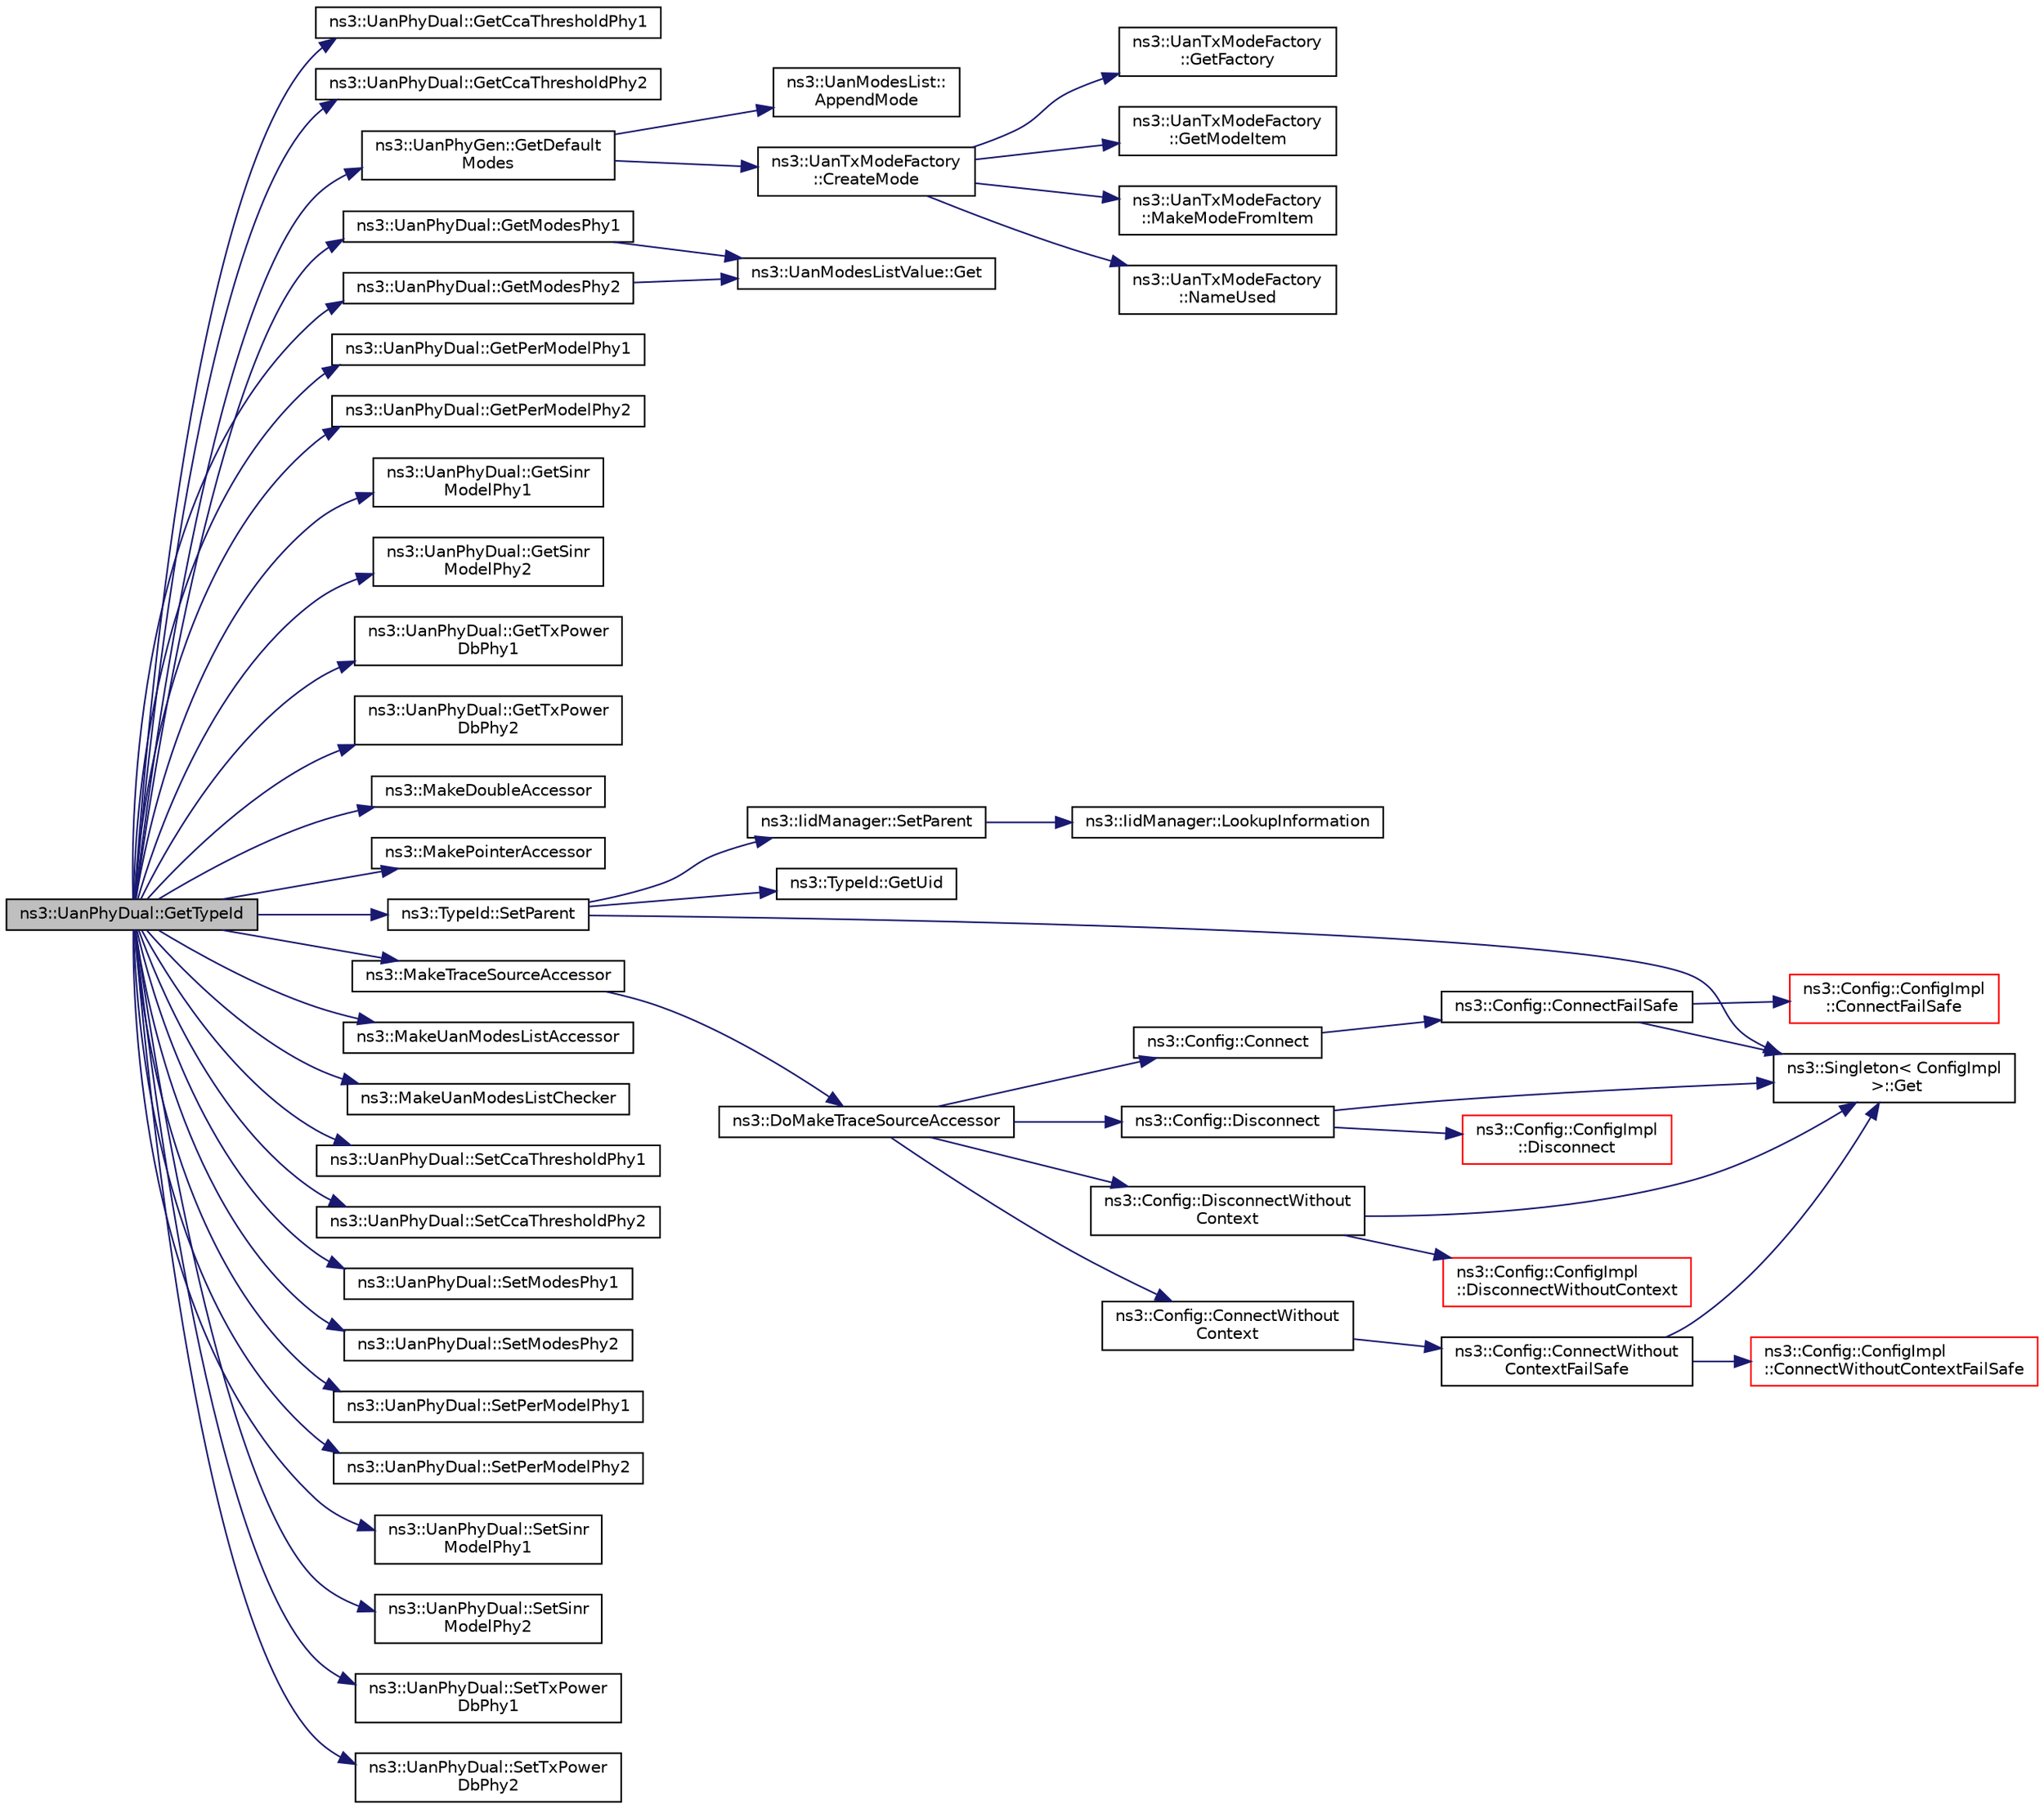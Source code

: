digraph "ns3::UanPhyDual::GetTypeId"
{
 // LATEX_PDF_SIZE
  edge [fontname="Helvetica",fontsize="10",labelfontname="Helvetica",labelfontsize="10"];
  node [fontname="Helvetica",fontsize="10",shape=record];
  rankdir="LR";
  Node1 [label="ns3::UanPhyDual::GetTypeId",height=0.2,width=0.4,color="black", fillcolor="grey75", style="filled", fontcolor="black",tooltip="Register this type."];
  Node1 -> Node2 [color="midnightblue",fontsize="10",style="solid",fontname="Helvetica"];
  Node2 [label="ns3::UanPhyDual::GetCcaThresholdPhy1",height=0.2,width=0.4,color="black", fillcolor="white", style="filled",URL="$classns3_1_1_uan_phy_dual.html#a610de0ecc944a1029f8b415112da561f",tooltip="Get the CCA threshold signal strength required to detect channel busy."];
  Node1 -> Node3 [color="midnightblue",fontsize="10",style="solid",fontname="Helvetica"];
  Node3 [label="ns3::UanPhyDual::GetCcaThresholdPhy2",height=0.2,width=0.4,color="black", fillcolor="white", style="filled",URL="$classns3_1_1_uan_phy_dual.html#a5d034e32c50b1708359612be2abb3be9",tooltip="Get the CCA threshold signal strength required to detect channel busy."];
  Node1 -> Node4 [color="midnightblue",fontsize="10",style="solid",fontname="Helvetica"];
  Node4 [label="ns3::UanPhyGen::GetDefault\lModes",height=0.2,width=0.4,color="black", fillcolor="white", style="filled",URL="$classns3_1_1_uan_phy_gen.html#a6b3ea9cb37436baa774cd2c9e9852376",tooltip="Get the default transmission modes."];
  Node4 -> Node5 [color="midnightblue",fontsize="10",style="solid",fontname="Helvetica"];
  Node5 [label="ns3::UanModesList::\lAppendMode",height=0.2,width=0.4,color="black", fillcolor="white", style="filled",URL="$classns3_1_1_uan_modes_list.html#ae47998ab8ad053aecd5f2849043ec403",tooltip="Add mode to this list."];
  Node4 -> Node6 [color="midnightblue",fontsize="10",style="solid",fontname="Helvetica"];
  Node6 [label="ns3::UanTxModeFactory\l::CreateMode",height=0.2,width=0.4,color="black", fillcolor="white", style="filled",URL="$classns3_1_1_uan_tx_mode_factory.html#a1dcaa49f3b408241596e49f860becfa2",tooltip=" "];
  Node6 -> Node7 [color="midnightblue",fontsize="10",style="solid",fontname="Helvetica"];
  Node7 [label="ns3::UanTxModeFactory\l::GetFactory",height=0.2,width=0.4,color="black", fillcolor="white", style="filled",URL="$classns3_1_1_uan_tx_mode_factory.html#aaabdc7689817c8be0532933bbc4ed95a",tooltip="Construct and get the static global factory instance."];
  Node6 -> Node8 [color="midnightblue",fontsize="10",style="solid",fontname="Helvetica"];
  Node8 [label="ns3::UanTxModeFactory\l::GetModeItem",height=0.2,width=0.4,color="black", fillcolor="white", style="filled",URL="$classns3_1_1_uan_tx_mode_factory.html#afb272ecca21469db956cb5d1473472b6",tooltip="Get a mode by id."];
  Node6 -> Node9 [color="midnightblue",fontsize="10",style="solid",fontname="Helvetica"];
  Node9 [label="ns3::UanTxModeFactory\l::MakeModeFromItem",height=0.2,width=0.4,color="black", fillcolor="white", style="filled",URL="$classns3_1_1_uan_tx_mode_factory.html#a1ff3778acbea7c4d6e1f5e05f029eb5d",tooltip="Create a public UanTxMode from an internal UanTxModeItem."];
  Node6 -> Node10 [color="midnightblue",fontsize="10",style="solid",fontname="Helvetica"];
  Node10 [label="ns3::UanTxModeFactory\l::NameUsed",height=0.2,width=0.4,color="black", fillcolor="white", style="filled",URL="$classns3_1_1_uan_tx_mode_factory.html#aef5545d017936e97e4b317a478aae37d",tooltip="Check if the mode name already exists."];
  Node1 -> Node11 [color="midnightblue",fontsize="10",style="solid",fontname="Helvetica"];
  Node11 [label="ns3::UanPhyDual::GetModesPhy1",height=0.2,width=0.4,color="black", fillcolor="white", style="filled",URL="$classns3_1_1_uan_phy_dual.html#ab0df5adee67a01751b9fb6bcdc1dfb34",tooltip="Get the list of available modes."];
  Node11 -> Node12 [color="midnightblue",fontsize="10",style="solid",fontname="Helvetica"];
  Node12 [label="ns3::UanModesListValue::Get",height=0.2,width=0.4,color="black", fillcolor="white", style="filled",URL="$classns3_1_1_uan_modes_list_value.html#a0957d1c4b5766726551ab46f7ddb5b6c",tooltip=" "];
  Node1 -> Node13 [color="midnightblue",fontsize="10",style="solid",fontname="Helvetica"];
  Node13 [label="ns3::UanPhyDual::GetModesPhy2",height=0.2,width=0.4,color="black", fillcolor="white", style="filled",URL="$classns3_1_1_uan_phy_dual.html#a33646a2f76f1d4f3a9226c763038d2bb",tooltip="Get the list of available modes."];
  Node13 -> Node12 [color="midnightblue",fontsize="10",style="solid",fontname="Helvetica"];
  Node1 -> Node14 [color="midnightblue",fontsize="10",style="solid",fontname="Helvetica"];
  Node14 [label="ns3::UanPhyDual::GetPerModelPhy1",height=0.2,width=0.4,color="black", fillcolor="white", style="filled",URL="$classns3_1_1_uan_phy_dual.html#a6e5b8eb358a66adb3fd28cf5c0a9c2f4",tooltip="Get the error probability model."];
  Node1 -> Node15 [color="midnightblue",fontsize="10",style="solid",fontname="Helvetica"];
  Node15 [label="ns3::UanPhyDual::GetPerModelPhy2",height=0.2,width=0.4,color="black", fillcolor="white", style="filled",URL="$classns3_1_1_uan_phy_dual.html#a06c732fae9cc633397b39d5e4b19005e",tooltip="Get the error probability model."];
  Node1 -> Node16 [color="midnightblue",fontsize="10",style="solid",fontname="Helvetica"];
  Node16 [label="ns3::UanPhyDual::GetSinr\lModelPhy1",height=0.2,width=0.4,color="black", fillcolor="white", style="filled",URL="$classns3_1_1_uan_phy_dual.html#abf10cf859a558eedca5ea21e6736560c",tooltip="Get the SINR calculator."];
  Node1 -> Node17 [color="midnightblue",fontsize="10",style="solid",fontname="Helvetica"];
  Node17 [label="ns3::UanPhyDual::GetSinr\lModelPhy2",height=0.2,width=0.4,color="black", fillcolor="white", style="filled",URL="$classns3_1_1_uan_phy_dual.html#a4edb4bfb6c11191b5114410a4049273c",tooltip="Get the SINR calculator."];
  Node1 -> Node18 [color="midnightblue",fontsize="10",style="solid",fontname="Helvetica"];
  Node18 [label="ns3::UanPhyDual::GetTxPower\lDbPhy1",height=0.2,width=0.4,color="black", fillcolor="white", style="filled",URL="$classns3_1_1_uan_phy_dual.html#af107db0a147e4b0d358dad89186b6b46",tooltip="Get the current transmit power, in dB."];
  Node1 -> Node19 [color="midnightblue",fontsize="10",style="solid",fontname="Helvetica"];
  Node19 [label="ns3::UanPhyDual::GetTxPower\lDbPhy2",height=0.2,width=0.4,color="black", fillcolor="white", style="filled",URL="$classns3_1_1_uan_phy_dual.html#a6020abae7447e499090abb34525e9fc1",tooltip="Get the current transmit power, in dB."];
  Node1 -> Node20 [color="midnightblue",fontsize="10",style="solid",fontname="Helvetica"];
  Node20 [label="ns3::MakeDoubleAccessor",height=0.2,width=0.4,color="black", fillcolor="white", style="filled",URL="$group__attribute___double.html#gaef08ccdef7ff644dc39aa7b24a2f740f",tooltip="Create an AttributeAccessor for a class data member, or a lone class get functor or set method."];
  Node1 -> Node21 [color="midnightblue",fontsize="10",style="solid",fontname="Helvetica"];
  Node21 [label="ns3::MakePointerAccessor",height=0.2,width=0.4,color="black", fillcolor="white", style="filled",URL="$group__attribute___pointer.html#ga78da89439a8813ee28fb5311bcbb38ca",tooltip="Create an AttributeAccessor for a class data member, or a lone class get functor or set method."];
  Node1 -> Node22 [color="midnightblue",fontsize="10",style="solid",fontname="Helvetica"];
  Node22 [label="ns3::MakeTraceSourceAccessor",height=0.2,width=0.4,color="black", fillcolor="white", style="filled",URL="$group__tracing.html#gab21a770b9855af4e8f69f7531ea4a6b0",tooltip="Create a TraceSourceAccessor which will control access to the underlying trace source."];
  Node22 -> Node23 [color="midnightblue",fontsize="10",style="solid",fontname="Helvetica"];
  Node23 [label="ns3::DoMakeTraceSourceAccessor",height=0.2,width=0.4,color="black", fillcolor="white", style="filled",URL="$group__tracing.html#ga58e9c4db480094cef0bb8d87118146e5",tooltip="MakeTraceSourceAccessor() implementation."];
  Node23 -> Node24 [color="midnightblue",fontsize="10",style="solid",fontname="Helvetica"];
  Node24 [label="ns3::Config::Connect",height=0.2,width=0.4,color="black", fillcolor="white", style="filled",URL="$group__config.html#ga4014f151241cd0939b6cb64409605736",tooltip=" "];
  Node24 -> Node25 [color="midnightblue",fontsize="10",style="solid",fontname="Helvetica"];
  Node25 [label="ns3::Config::ConnectFailSafe",height=0.2,width=0.4,color="black", fillcolor="white", style="filled",URL="$namespacens3_1_1_config.html#aad60d6903a15881b81e982ad5312114a",tooltip="This function will attempt to find all trace sources which match the input path and will then connect..."];
  Node25 -> Node26 [color="midnightblue",fontsize="10",style="solid",fontname="Helvetica"];
  Node26 [label="ns3::Config::ConfigImpl\l::ConnectFailSafe",height=0.2,width=0.4,color="red", fillcolor="white", style="filled",URL="$classns3_1_1_config_1_1_config_impl.html#a5761c70117341e4ea296917bc095e6c0",tooltip="This function will attempt to find all trace sources which match the input path and will then connect..."];
  Node25 -> Node30 [color="midnightblue",fontsize="10",style="solid",fontname="Helvetica"];
  Node30 [label="ns3::Singleton\< ConfigImpl\l \>::Get",height=0.2,width=0.4,color="black", fillcolor="white", style="filled",URL="$classns3_1_1_singleton.html#a80a2cd3c25a27ea72add7a9f7a141ffa",tooltip="Get a pointer to the singleton instance."];
  Node23 -> Node31 [color="midnightblue",fontsize="10",style="solid",fontname="Helvetica"];
  Node31 [label="ns3::Config::ConnectWithout\lContext",height=0.2,width=0.4,color="black", fillcolor="white", style="filled",URL="$group__config.html#gaa2f896aa7021f95fffabc80b2ec22e08",tooltip=" "];
  Node31 -> Node32 [color="midnightblue",fontsize="10",style="solid",fontname="Helvetica"];
  Node32 [label="ns3::Config::ConnectWithout\lContextFailSafe",height=0.2,width=0.4,color="black", fillcolor="white", style="filled",URL="$namespacens3_1_1_config.html#afe7da9182a8f57ffe79c2bd0e434af50",tooltip="This function will attempt to find all trace sources which match the input path and will then connect..."];
  Node32 -> Node33 [color="midnightblue",fontsize="10",style="solid",fontname="Helvetica"];
  Node33 [label="ns3::Config::ConfigImpl\l::ConnectWithoutContextFailSafe",height=0.2,width=0.4,color="red", fillcolor="white", style="filled",URL="$classns3_1_1_config_1_1_config_impl.html#ad1c0e6cee4c741cec307733401016046",tooltip="This function will attempt to find all trace sources which match the input path and will then connect..."];
  Node32 -> Node30 [color="midnightblue",fontsize="10",style="solid",fontname="Helvetica"];
  Node23 -> Node40 [color="midnightblue",fontsize="10",style="solid",fontname="Helvetica"];
  Node40 [label="ns3::Config::Disconnect",height=0.2,width=0.4,color="black", fillcolor="white", style="filled",URL="$group__config.html#ga33e975bd2ed84e3353b2a3356d90fc1d",tooltip=" "];
  Node40 -> Node41 [color="midnightblue",fontsize="10",style="solid",fontname="Helvetica"];
  Node41 [label="ns3::Config::ConfigImpl\l::Disconnect",height=0.2,width=0.4,color="red", fillcolor="white", style="filled",URL="$classns3_1_1_config_1_1_config_impl.html#abd6c7a990f229c871f8ea486d7175ead",tooltip=" "];
  Node40 -> Node30 [color="midnightblue",fontsize="10",style="solid",fontname="Helvetica"];
  Node23 -> Node44 [color="midnightblue",fontsize="10",style="solid",fontname="Helvetica"];
  Node44 [label="ns3::Config::DisconnectWithout\lContext",height=0.2,width=0.4,color="black", fillcolor="white", style="filled",URL="$group__config.html#ga9979e293cae542020fada4824d0b3702",tooltip=" "];
  Node44 -> Node45 [color="midnightblue",fontsize="10",style="solid",fontname="Helvetica"];
  Node45 [label="ns3::Config::ConfigImpl\l::DisconnectWithoutContext",height=0.2,width=0.4,color="red", fillcolor="white", style="filled",URL="$classns3_1_1_config_1_1_config_impl.html#a025bd78733149bce2e9f41ddcf9afe36",tooltip=" "];
  Node44 -> Node30 [color="midnightblue",fontsize="10",style="solid",fontname="Helvetica"];
  Node1 -> Node48 [color="midnightblue",fontsize="10",style="solid",fontname="Helvetica"];
  Node48 [label="ns3::MakeUanModesListAccessor",height=0.2,width=0.4,color="black", fillcolor="white", style="filled",URL="$group__attribute___uan_modes_list.html#ga518f19470d4a8756540516b5990c8ba8",tooltip="Create an AttributeAccessor for a class data member, or a lone class get functor or set method."];
  Node1 -> Node49 [color="midnightblue",fontsize="10",style="solid",fontname="Helvetica"];
  Node49 [label="ns3::MakeUanModesListChecker",height=0.2,width=0.4,color="black", fillcolor="white", style="filled",URL="$group__attribute___uan_modes_list.html#ga21fff317d8dd22c70ca6830dfbcd6ee0",tooltip=" "];
  Node1 -> Node50 [color="midnightblue",fontsize="10",style="solid",fontname="Helvetica"];
  Node50 [label="ns3::UanPhyDual::SetCcaThresholdPhy1",height=0.2,width=0.4,color="black", fillcolor="white", style="filled",URL="$classns3_1_1_uan_phy_dual.html#ad2bd673788abd93eb7c3f45cea08f3cf",tooltip="Set the threshold for detecting channel busy."];
  Node1 -> Node51 [color="midnightblue",fontsize="10",style="solid",fontname="Helvetica"];
  Node51 [label="ns3::UanPhyDual::SetCcaThresholdPhy2",height=0.2,width=0.4,color="black", fillcolor="white", style="filled",URL="$classns3_1_1_uan_phy_dual.html#af2fecd3586f6a2579da091c2e811cb0e",tooltip="Set the threshold for detecting channel busy."];
  Node1 -> Node52 [color="midnightblue",fontsize="10",style="solid",fontname="Helvetica"];
  Node52 [label="ns3::UanPhyDual::SetModesPhy1",height=0.2,width=0.4,color="black", fillcolor="white", style="filled",URL="$classns3_1_1_uan_phy_dual.html#a86ff19d361148fa1cfd23d80d8e06fb6",tooltip="Set the available modes."];
  Node1 -> Node53 [color="midnightblue",fontsize="10",style="solid",fontname="Helvetica"];
  Node53 [label="ns3::UanPhyDual::SetModesPhy2",height=0.2,width=0.4,color="black", fillcolor="white", style="filled",URL="$classns3_1_1_uan_phy_dual.html#a411f74a7c5da6aa8603a914c25056148",tooltip="Set the available modes."];
  Node1 -> Node54 [color="midnightblue",fontsize="10",style="solid",fontname="Helvetica"];
  Node54 [label="ns3::TypeId::SetParent",height=0.2,width=0.4,color="black", fillcolor="white", style="filled",URL="$classns3_1_1_type_id.html#abaaca67ab7d2471067e7c275df0f7309",tooltip="Set the parent TypeId."];
  Node54 -> Node30 [color="midnightblue",fontsize="10",style="solid",fontname="Helvetica"];
  Node54 -> Node55 [color="midnightblue",fontsize="10",style="solid",fontname="Helvetica"];
  Node55 [label="ns3::TypeId::GetUid",height=0.2,width=0.4,color="black", fillcolor="white", style="filled",URL="$classns3_1_1_type_id.html#a429535085325d6f926724771446d9047",tooltip="Get the internal id of this TypeId."];
  Node54 -> Node56 [color="midnightblue",fontsize="10",style="solid",fontname="Helvetica"];
  Node56 [label="ns3::IidManager::SetParent",height=0.2,width=0.4,color="black", fillcolor="white", style="filled",URL="$classns3_1_1_iid_manager.html#a4042931260554c907699367b6811426f",tooltip="Set the parent of a type id."];
  Node56 -> Node57 [color="midnightblue",fontsize="10",style="solid",fontname="Helvetica"];
  Node57 [label="ns3::IidManager::LookupInformation",height=0.2,width=0.4,color="black", fillcolor="white", style="filled",URL="$classns3_1_1_iid_manager.html#a84af06b798b21fa700469a3ac5f65f3f",tooltip="Retrieve the information record for a type."];
  Node1 -> Node58 [color="midnightblue",fontsize="10",style="solid",fontname="Helvetica"];
  Node58 [label="ns3::UanPhyDual::SetPerModelPhy1",height=0.2,width=0.4,color="black", fillcolor="white", style="filled",URL="$classns3_1_1_uan_phy_dual.html#a32127bf586c927b2c7bc8a0f6883596d",tooltip="Set the error probability model."];
  Node1 -> Node59 [color="midnightblue",fontsize="10",style="solid",fontname="Helvetica"];
  Node59 [label="ns3::UanPhyDual::SetPerModelPhy2",height=0.2,width=0.4,color="black", fillcolor="white", style="filled",URL="$classns3_1_1_uan_phy_dual.html#a7437d8ef31a521ae4763ff7906c3cf1a",tooltip="Set the error probability model."];
  Node1 -> Node60 [color="midnightblue",fontsize="10",style="solid",fontname="Helvetica"];
  Node60 [label="ns3::UanPhyDual::SetSinr\lModelPhy1",height=0.2,width=0.4,color="black", fillcolor="white", style="filled",URL="$classns3_1_1_uan_phy_dual.html#ae88698bf1f37d31084bc7ba089cc4d79",tooltip="Set the SINR calculator."];
  Node1 -> Node61 [color="midnightblue",fontsize="10",style="solid",fontname="Helvetica"];
  Node61 [label="ns3::UanPhyDual::SetSinr\lModelPhy2",height=0.2,width=0.4,color="black", fillcolor="white", style="filled",URL="$classns3_1_1_uan_phy_dual.html#a7ace7148b8546c5981920280df52237e",tooltip="Set the SINR calculator."];
  Node1 -> Node62 [color="midnightblue",fontsize="10",style="solid",fontname="Helvetica"];
  Node62 [label="ns3::UanPhyDual::SetTxPower\lDbPhy1",height=0.2,width=0.4,color="black", fillcolor="white", style="filled",URL="$classns3_1_1_uan_phy_dual.html#a404ee2a8dc730f0f6a1c89097119c4c6",tooltip="Set the transmit power."];
  Node1 -> Node63 [color="midnightblue",fontsize="10",style="solid",fontname="Helvetica"];
  Node63 [label="ns3::UanPhyDual::SetTxPower\lDbPhy2",height=0.2,width=0.4,color="black", fillcolor="white", style="filled",URL="$classns3_1_1_uan_phy_dual.html#aec0d6e6aca2f6fccd2954f43dd8fda56",tooltip="Set the transmit power."];
}
